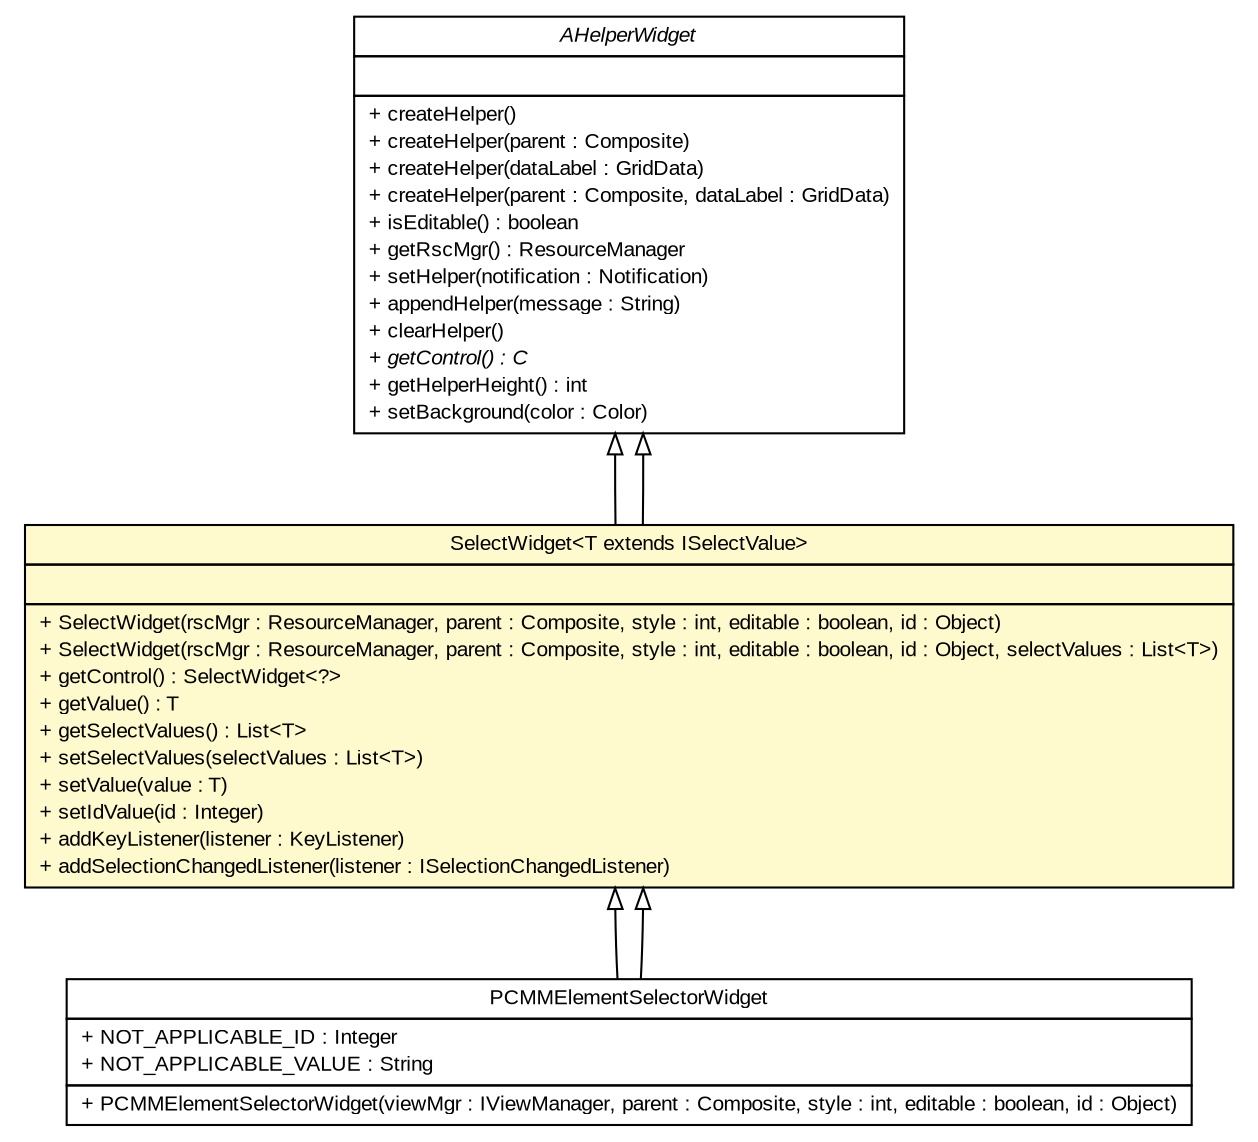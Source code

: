 #!/usr/local/bin/dot
#
# Class diagram 
# Generated by UMLGraph version R5_6-24-gf6e263 (http://www.umlgraph.org/)
#

digraph G {
	edge [fontname="arial",fontsize=10,labelfontname="arial",labelfontsize=10];
	node [fontname="arial",fontsize=10,shape=plaintext];
	nodesep=0.25;
	ranksep=0.5;
	// gov.sandia.cf.parts.widgets.AHelperWidget
	c386577 [label=<<table title="gov.sandia.cf.parts.widgets.AHelperWidget" border="0" cellborder="1" cellspacing="0" cellpadding="2" port="p" href="./AHelperWidget.html">
		<tr><td><table border="0" cellspacing="0" cellpadding="1">
<tr><td align="center" balign="center"><font face="arial italic"> AHelperWidget </font></td></tr>
		</table></td></tr>
		<tr><td><table border="0" cellspacing="0" cellpadding="1">
<tr><td align="left" balign="left">  </td></tr>
		</table></td></tr>
		<tr><td><table border="0" cellspacing="0" cellpadding="1">
<tr><td align="left" balign="left"> + createHelper() </td></tr>
<tr><td align="left" balign="left"> + createHelper(parent : Composite) </td></tr>
<tr><td align="left" balign="left"> + createHelper(dataLabel : GridData) </td></tr>
<tr><td align="left" balign="left"> + createHelper(parent : Composite, dataLabel : GridData) </td></tr>
<tr><td align="left" balign="left"> + isEditable() : boolean </td></tr>
<tr><td align="left" balign="left"> + getRscMgr() : ResourceManager </td></tr>
<tr><td align="left" balign="left"> + setHelper(notification : Notification) </td></tr>
<tr><td align="left" balign="left"> + appendHelper(message : String) </td></tr>
<tr><td align="left" balign="left"> + clearHelper() </td></tr>
<tr><td align="left" balign="left"><font face="arial italic" point-size="10.0"> + getControl() : C </font></td></tr>
<tr><td align="left" balign="left"> + getHelperHeight() : int </td></tr>
<tr><td align="left" balign="left"> + setBackground(color : Color) </td></tr>
		</table></td></tr>
		</table>>, URL="./AHelperWidget.html", fontname="arial", fontcolor="black", fontsize=10.0];
	// gov.sandia.cf.parts.widgets.PCMMElementSelectorWidget
	c386602 [label=<<table title="gov.sandia.cf.parts.widgets.PCMMElementSelectorWidget" border="0" cellborder="1" cellspacing="0" cellpadding="2" port="p" href="./PCMMElementSelectorWidget.html">
		<tr><td><table border="0" cellspacing="0" cellpadding="1">
<tr><td align="center" balign="center"> PCMMElementSelectorWidget </td></tr>
		</table></td></tr>
		<tr><td><table border="0" cellspacing="0" cellpadding="1">
<tr><td align="left" balign="left"> + NOT_APPLICABLE_ID : Integer </td></tr>
<tr><td align="left" balign="left"> + NOT_APPLICABLE_VALUE : String </td></tr>
		</table></td></tr>
		<tr><td><table border="0" cellspacing="0" cellpadding="1">
<tr><td align="left" balign="left"> + PCMMElementSelectorWidget(viewMgr : IViewManager, parent : Composite, style : int, editable : boolean, id : Object) </td></tr>
		</table></td></tr>
		</table>>, URL="./PCMMElementSelectorWidget.html", fontname="arial", fontcolor="black", fontsize=10.0];
	// gov.sandia.cf.parts.widgets.SelectWidget<T extends gov.sandia.cf.model.ISelectValue>
	c386610 [label=<<table title="gov.sandia.cf.parts.widgets.SelectWidget" border="0" cellborder="1" cellspacing="0" cellpadding="2" port="p" bgcolor="lemonChiffon" href="./SelectWidget.html">
		<tr><td><table border="0" cellspacing="0" cellpadding="1">
<tr><td align="center" balign="center"> SelectWidget&lt;T extends ISelectValue&gt; </td></tr>
		</table></td></tr>
		<tr><td><table border="0" cellspacing="0" cellpadding="1">
<tr><td align="left" balign="left">  </td></tr>
		</table></td></tr>
		<tr><td><table border="0" cellspacing="0" cellpadding="1">
<tr><td align="left" balign="left"> + SelectWidget(rscMgr : ResourceManager, parent : Composite, style : int, editable : boolean, id : Object) </td></tr>
<tr><td align="left" balign="left"> + SelectWidget(rscMgr : ResourceManager, parent : Composite, style : int, editable : boolean, id : Object, selectValues : List&lt;T&gt;) </td></tr>
<tr><td align="left" balign="left"> + getControl() : SelectWidget&lt;?&gt; </td></tr>
<tr><td align="left" balign="left"> + getValue() : T </td></tr>
<tr><td align="left" balign="left"> + getSelectValues() : List&lt;T&gt; </td></tr>
<tr><td align="left" balign="left"> + setSelectValues(selectValues : List&lt;T&gt;) </td></tr>
<tr><td align="left" balign="left"> + setValue(value : T) </td></tr>
<tr><td align="left" balign="left"> + setIdValue(id : Integer) </td></tr>
<tr><td align="left" balign="left"> + addKeyListener(listener : KeyListener) </td></tr>
<tr><td align="left" balign="left"> + addSelectionChangedListener(listener : ISelectionChangedListener) </td></tr>
		</table></td></tr>
		</table>>, URL="./SelectWidget.html", fontname="arial", fontcolor="black", fontsize=10.0];
	//gov.sandia.cf.parts.widgets.PCMMElementSelectorWidget extends gov.sandia.cf.parts.widgets.SelectWidget<gov.sandia.cf.model.PCMMElement>
	c386610:p -> c386602:p [dir=back,arrowtail=empty];
	//gov.sandia.cf.parts.widgets.SelectWidget<T extends gov.sandia.cf.model.ISelectValue> extends gov.sandia.cf.parts.widgets.AHelperWidget
	c386577:p -> c386610:p [dir=back,arrowtail=empty];
	//gov.sandia.cf.parts.widgets.SelectWidget<T extends gov.sandia.cf.model.ISelectValue> extends gov.sandia.cf.parts.widgets.AHelperWidget
	c386577:p -> c386610:p [dir=back,arrowtail=empty];
	//gov.sandia.cf.parts.widgets.PCMMElementSelectorWidget extends gov.sandia.cf.parts.widgets.SelectWidget<gov.sandia.cf.model.PCMMElement>
	c386610:p -> c386602:p [dir=back,arrowtail=empty];
}

